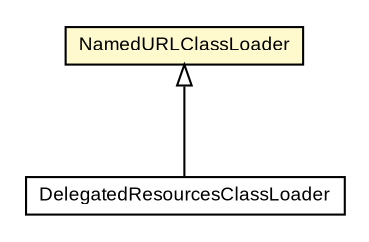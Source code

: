 #!/usr/local/bin/dot
#
# Class diagram 
# Generated by UMLGraph version R5_6-24-gf6e263 (http://www.umlgraph.org/)
#

digraph G {
	edge [fontname="arial",fontsize=10,labelfontname="arial",labelfontsize=10];
	node [fontname="arial",fontsize=10,shape=plaintext];
	nodesep=0.25;
	ranksep=0.5;
	// com.google.code.play2.provider.play22.run.NamedURLClassLoader
	c148 [label=<<table title="com.google.code.play2.provider.play22.run.NamedURLClassLoader" border="0" cellborder="1" cellspacing="0" cellpadding="2" port="p" bgcolor="lemonChiffon" href="./NamedURLClassLoader.html">
		<tr><td><table border="0" cellspacing="0" cellpadding="1">
<tr><td align="center" balign="center"> NamedURLClassLoader </td></tr>
		</table></td></tr>
		</table>>, URL="./NamedURLClassLoader.html", fontname="arial", fontcolor="black", fontsize=9.0];
	// com.google.code.play2.provider.play22.run.DelegatedResourcesClassLoader
	c149 [label=<<table title="com.google.code.play2.provider.play22.run.DelegatedResourcesClassLoader" border="0" cellborder="1" cellspacing="0" cellpadding="2" port="p" href="./DelegatedResourcesClassLoader.html">
		<tr><td><table border="0" cellspacing="0" cellpadding="1">
<tr><td align="center" balign="center"> DelegatedResourcesClassLoader </td></tr>
		</table></td></tr>
		</table>>, URL="./DelegatedResourcesClassLoader.html", fontname="arial", fontcolor="black", fontsize=9.0];
	//com.google.code.play2.provider.play22.run.DelegatedResourcesClassLoader extends com.google.code.play2.provider.play22.run.NamedURLClassLoader
	c148:p -> c149:p [dir=back,arrowtail=empty];
}

